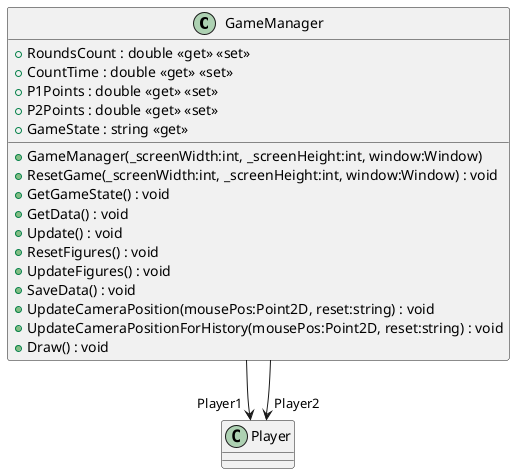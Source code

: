 @startuml
class GameManager {
    + GameManager(_screenWidth:int, _screenHeight:int, window:Window)
    + ResetGame(_screenWidth:int, _screenHeight:int, window:Window) : void
    + GetGameState() : void
    + GetData() : void
    + RoundsCount : double <<get>> <<set>>
    + CountTime : double <<get>> <<set>>
    + P1Points : double <<get>> <<set>>
    + P2Points : double <<get>> <<set>>
    + Update() : void
    + ResetFigures() : void
    + UpdateFigures() : void
    + SaveData() : void
    + UpdateCameraPosition(mousePos:Point2D, reset:string) : void
    + UpdateCameraPositionForHistory(mousePos:Point2D, reset:string) : void
    + GameState : string <<get>>
    + Draw() : void
}
GameManager --> "Player1" Player
GameManager --> "Player2" Player
@enduml
